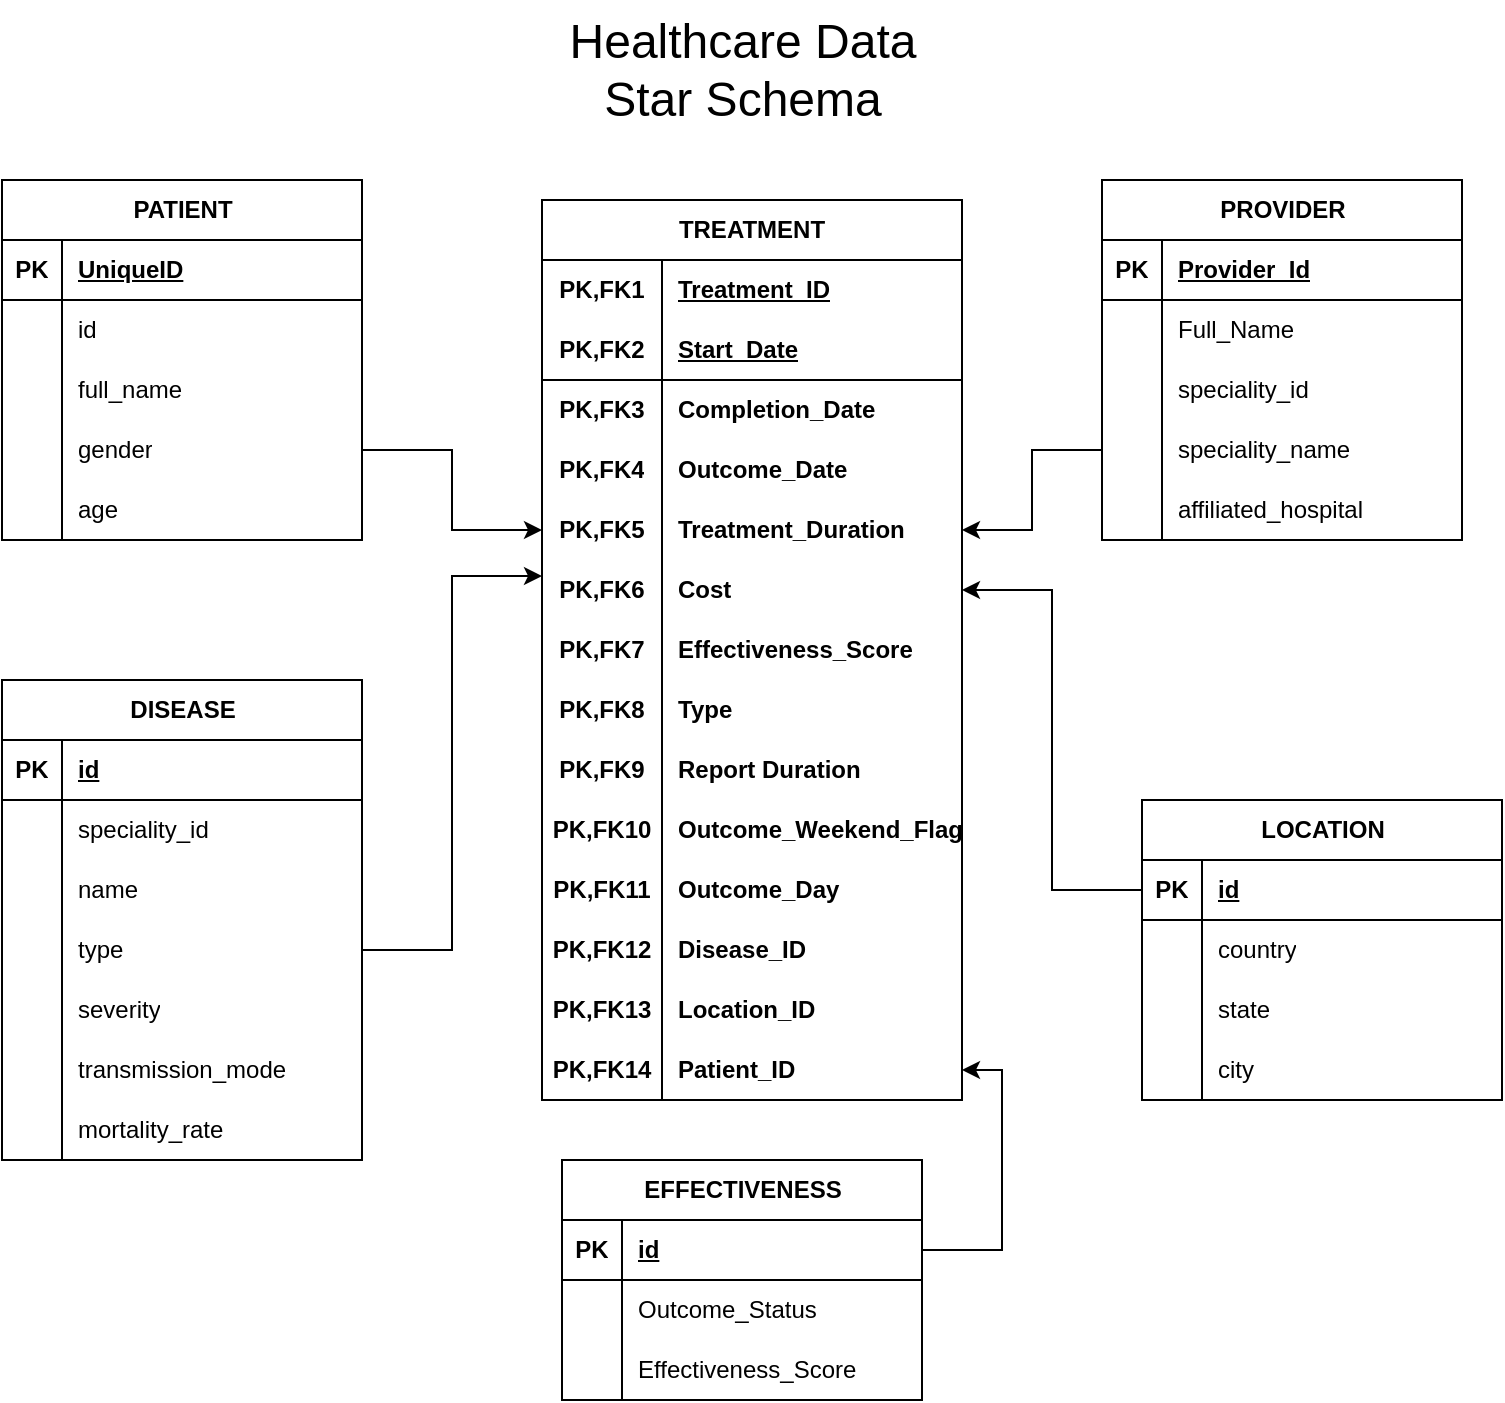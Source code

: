 <mxfile version="26.2.14">
  <diagram name="Page-1" id="KPTPgFoe9xGiQy80xcMf">
    <mxGraphModel dx="976" dy="664" grid="1" gridSize="10" guides="1" tooltips="1" connect="1" arrows="1" fold="1" page="1" pageScale="1" pageWidth="827" pageHeight="1169" math="0" shadow="0">
      <root>
        <mxCell id="0" />
        <mxCell id="1" parent="0" />
        <mxCell id="6sGk_Is3uwMTBlpnKqIg-1" value="TREATMENT" style="shape=table;startSize=30;container=1;collapsible=1;childLayout=tableLayout;fixedRows=1;rowLines=0;fontStyle=1;align=center;resizeLast=1;html=1;whiteSpace=wrap;" parent="1" vertex="1">
          <mxGeometry x="330" y="250" width="210" height="450" as="geometry" />
        </mxCell>
        <mxCell id="6sGk_Is3uwMTBlpnKqIg-2" value="" style="shape=tableRow;horizontal=0;startSize=0;swimlaneHead=0;swimlaneBody=0;fillColor=none;collapsible=0;dropTarget=0;points=[[0,0.5],[1,0.5]];portConstraint=eastwest;top=0;left=0;right=0;bottom=0;html=1;" parent="6sGk_Is3uwMTBlpnKqIg-1" vertex="1">
          <mxGeometry y="30" width="210" height="30" as="geometry" />
        </mxCell>
        <mxCell id="6sGk_Is3uwMTBlpnKqIg-3" value="PK,FK1" style="shape=partialRectangle;connectable=0;fillColor=none;top=0;left=0;bottom=0;right=0;fontStyle=1;overflow=hidden;html=1;whiteSpace=wrap;" parent="6sGk_Is3uwMTBlpnKqIg-2" vertex="1">
          <mxGeometry width="60" height="30" as="geometry">
            <mxRectangle width="60" height="30" as="alternateBounds" />
          </mxGeometry>
        </mxCell>
        <mxCell id="6sGk_Is3uwMTBlpnKqIg-4" value="Treatment_ID" style="shape=partialRectangle;connectable=0;fillColor=none;top=0;left=0;bottom=0;right=0;align=left;spacingLeft=6;fontStyle=5;overflow=hidden;html=1;whiteSpace=wrap;" parent="6sGk_Is3uwMTBlpnKqIg-2" vertex="1">
          <mxGeometry x="60" width="150" height="30" as="geometry">
            <mxRectangle width="150" height="30" as="alternateBounds" />
          </mxGeometry>
        </mxCell>
        <mxCell id="6sGk_Is3uwMTBlpnKqIg-5" value="" style="shape=tableRow;horizontal=0;startSize=0;swimlaneHead=0;swimlaneBody=0;fillColor=none;collapsible=0;dropTarget=0;points=[[0,0.5],[1,0.5]];portConstraint=eastwest;top=0;left=0;right=0;bottom=1;html=1;" parent="6sGk_Is3uwMTBlpnKqIg-1" vertex="1">
          <mxGeometry y="60" width="210" height="30" as="geometry" />
        </mxCell>
        <mxCell id="6sGk_Is3uwMTBlpnKqIg-6" value="PK,FK2" style="shape=partialRectangle;connectable=0;fillColor=none;top=0;left=0;bottom=0;right=0;fontStyle=1;overflow=hidden;html=1;whiteSpace=wrap;" parent="6sGk_Is3uwMTBlpnKqIg-5" vertex="1">
          <mxGeometry width="60" height="30" as="geometry">
            <mxRectangle width="60" height="30" as="alternateBounds" />
          </mxGeometry>
        </mxCell>
        <mxCell id="6sGk_Is3uwMTBlpnKqIg-7" value="Start_Date" style="shape=partialRectangle;connectable=0;fillColor=none;top=0;left=0;bottom=0;right=0;align=left;spacingLeft=6;fontStyle=5;overflow=hidden;html=1;whiteSpace=wrap;" parent="6sGk_Is3uwMTBlpnKqIg-5" vertex="1">
          <mxGeometry x="60" width="150" height="30" as="geometry">
            <mxRectangle width="150" height="30" as="alternateBounds" />
          </mxGeometry>
        </mxCell>
        <mxCell id="6sGk_Is3uwMTBlpnKqIg-8" value="" style="shape=tableRow;horizontal=0;startSize=0;swimlaneHead=0;swimlaneBody=0;fillColor=none;collapsible=0;dropTarget=0;points=[[0,0.5],[1,0.5]];portConstraint=eastwest;top=0;left=0;right=0;bottom=0;html=1;" parent="6sGk_Is3uwMTBlpnKqIg-1" vertex="1">
          <mxGeometry y="90" width="210" height="30" as="geometry" />
        </mxCell>
        <mxCell id="6sGk_Is3uwMTBlpnKqIg-9" value="&lt;span style=&quot;font-weight: 700;&quot;&gt;PK,FK3&lt;/span&gt;" style="shape=partialRectangle;connectable=0;fillColor=none;top=0;left=0;bottom=0;right=0;editable=1;overflow=hidden;html=1;whiteSpace=wrap;" parent="6sGk_Is3uwMTBlpnKqIg-8" vertex="1">
          <mxGeometry width="60" height="30" as="geometry">
            <mxRectangle width="60" height="30" as="alternateBounds" />
          </mxGeometry>
        </mxCell>
        <mxCell id="6sGk_Is3uwMTBlpnKqIg-10" value="&lt;b&gt;Completion_Date&lt;/b&gt;" style="shape=partialRectangle;connectable=0;fillColor=none;top=0;left=0;bottom=0;right=0;align=left;spacingLeft=6;overflow=hidden;html=1;whiteSpace=wrap;" parent="6sGk_Is3uwMTBlpnKqIg-8" vertex="1">
          <mxGeometry x="60" width="150" height="30" as="geometry">
            <mxRectangle width="150" height="30" as="alternateBounds" />
          </mxGeometry>
        </mxCell>
        <mxCell id="6sGk_Is3uwMTBlpnKqIg-11" value="" style="shape=tableRow;horizontal=0;startSize=0;swimlaneHead=0;swimlaneBody=0;fillColor=none;collapsible=0;dropTarget=0;points=[[0,0.5],[1,0.5]];portConstraint=eastwest;top=0;left=0;right=0;bottom=0;html=1;" parent="6sGk_Is3uwMTBlpnKqIg-1" vertex="1">
          <mxGeometry y="120" width="210" height="30" as="geometry" />
        </mxCell>
        <mxCell id="6sGk_Is3uwMTBlpnKqIg-12" value="&lt;span style=&quot;font-weight: 700;&quot;&gt;PK,FK4&lt;/span&gt;" style="shape=partialRectangle;connectable=0;fillColor=none;top=0;left=0;bottom=0;right=0;editable=1;overflow=hidden;html=1;whiteSpace=wrap;" parent="6sGk_Is3uwMTBlpnKqIg-11" vertex="1">
          <mxGeometry width="60" height="30" as="geometry">
            <mxRectangle width="60" height="30" as="alternateBounds" />
          </mxGeometry>
        </mxCell>
        <mxCell id="6sGk_Is3uwMTBlpnKqIg-13" value="&lt;b&gt;Outcome_Date&lt;/b&gt;" style="shape=partialRectangle;connectable=0;fillColor=none;top=0;left=0;bottom=0;right=0;align=left;spacingLeft=6;overflow=hidden;html=1;whiteSpace=wrap;" parent="6sGk_Is3uwMTBlpnKqIg-11" vertex="1">
          <mxGeometry x="60" width="150" height="30" as="geometry">
            <mxRectangle width="150" height="30" as="alternateBounds" />
          </mxGeometry>
        </mxCell>
        <mxCell id="6sGk_Is3uwMTBlpnKqIg-20" style="shape=tableRow;horizontal=0;startSize=0;swimlaneHead=0;swimlaneBody=0;fillColor=none;collapsible=0;dropTarget=0;points=[[0,0.5],[1,0.5]];portConstraint=eastwest;top=0;left=0;right=0;bottom=0;html=1;" parent="6sGk_Is3uwMTBlpnKqIg-1" vertex="1">
          <mxGeometry y="150" width="210" height="30" as="geometry" />
        </mxCell>
        <mxCell id="6sGk_Is3uwMTBlpnKqIg-21" value="&lt;span style=&quot;font-weight: 700;&quot;&gt;PK,FK5&lt;/span&gt;" style="shape=partialRectangle;connectable=0;fillColor=none;top=0;left=0;bottom=0;right=0;editable=1;overflow=hidden;html=1;whiteSpace=wrap;" parent="6sGk_Is3uwMTBlpnKqIg-20" vertex="1">
          <mxGeometry width="60" height="30" as="geometry">
            <mxRectangle width="60" height="30" as="alternateBounds" />
          </mxGeometry>
        </mxCell>
        <mxCell id="6sGk_Is3uwMTBlpnKqIg-22" value="&lt;b&gt;Treatment_Duration&lt;/b&gt;" style="shape=partialRectangle;connectable=0;fillColor=none;top=0;left=0;bottom=0;right=0;align=left;spacingLeft=6;overflow=hidden;html=1;whiteSpace=wrap;" parent="6sGk_Is3uwMTBlpnKqIg-20" vertex="1">
          <mxGeometry x="60" width="150" height="30" as="geometry">
            <mxRectangle width="150" height="30" as="alternateBounds" />
          </mxGeometry>
        </mxCell>
        <mxCell id="6sGk_Is3uwMTBlpnKqIg-23" style="shape=tableRow;horizontal=0;startSize=0;swimlaneHead=0;swimlaneBody=0;fillColor=none;collapsible=0;dropTarget=0;points=[[0,0.5],[1,0.5]];portConstraint=eastwest;top=0;left=0;right=0;bottom=0;html=1;" parent="6sGk_Is3uwMTBlpnKqIg-1" vertex="1">
          <mxGeometry y="180" width="210" height="30" as="geometry" />
        </mxCell>
        <mxCell id="6sGk_Is3uwMTBlpnKqIg-24" value="&lt;span style=&quot;font-weight: 700;&quot;&gt;PK,FK6&lt;/span&gt;" style="shape=partialRectangle;connectable=0;fillColor=none;top=0;left=0;bottom=0;right=0;editable=1;overflow=hidden;html=1;whiteSpace=wrap;" parent="6sGk_Is3uwMTBlpnKqIg-23" vertex="1">
          <mxGeometry width="60" height="30" as="geometry">
            <mxRectangle width="60" height="30" as="alternateBounds" />
          </mxGeometry>
        </mxCell>
        <mxCell id="6sGk_Is3uwMTBlpnKqIg-25" value="&lt;b&gt;Cost&lt;/b&gt;" style="shape=partialRectangle;connectable=0;fillColor=none;top=0;left=0;bottom=0;right=0;align=left;spacingLeft=6;overflow=hidden;html=1;whiteSpace=wrap;" parent="6sGk_Is3uwMTBlpnKqIg-23" vertex="1">
          <mxGeometry x="60" width="150" height="30" as="geometry">
            <mxRectangle width="150" height="30" as="alternateBounds" />
          </mxGeometry>
        </mxCell>
        <mxCell id="6sGk_Is3uwMTBlpnKqIg-26" style="shape=tableRow;horizontal=0;startSize=0;swimlaneHead=0;swimlaneBody=0;fillColor=none;collapsible=0;dropTarget=0;points=[[0,0.5],[1,0.5]];portConstraint=eastwest;top=0;left=0;right=0;bottom=0;html=1;" parent="6sGk_Is3uwMTBlpnKqIg-1" vertex="1">
          <mxGeometry y="210" width="210" height="30" as="geometry" />
        </mxCell>
        <mxCell id="6sGk_Is3uwMTBlpnKqIg-27" value="&lt;span style=&quot;font-weight: 700;&quot;&gt;PK,FK7&lt;/span&gt;" style="shape=partialRectangle;connectable=0;fillColor=none;top=0;left=0;bottom=0;right=0;editable=1;overflow=hidden;html=1;whiteSpace=wrap;" parent="6sGk_Is3uwMTBlpnKqIg-26" vertex="1">
          <mxGeometry width="60" height="30" as="geometry">
            <mxRectangle width="60" height="30" as="alternateBounds" />
          </mxGeometry>
        </mxCell>
        <mxCell id="6sGk_Is3uwMTBlpnKqIg-28" value="&lt;b&gt;Effectiveness_Score&lt;/b&gt;" style="shape=partialRectangle;connectable=0;fillColor=none;top=0;left=0;bottom=0;right=0;align=left;spacingLeft=6;overflow=hidden;html=1;whiteSpace=wrap;" parent="6sGk_Is3uwMTBlpnKqIg-26" vertex="1">
          <mxGeometry x="60" width="150" height="30" as="geometry">
            <mxRectangle width="150" height="30" as="alternateBounds" />
          </mxGeometry>
        </mxCell>
        <mxCell id="6sGk_Is3uwMTBlpnKqIg-150" style="shape=tableRow;horizontal=0;startSize=0;swimlaneHead=0;swimlaneBody=0;fillColor=none;collapsible=0;dropTarget=0;points=[[0,0.5],[1,0.5]];portConstraint=eastwest;top=0;left=0;right=0;bottom=0;html=1;" parent="6sGk_Is3uwMTBlpnKqIg-1" vertex="1">
          <mxGeometry y="240" width="210" height="30" as="geometry" />
        </mxCell>
        <mxCell id="6sGk_Is3uwMTBlpnKqIg-151" value="&lt;span style=&quot;font-weight: 700;&quot;&gt;PK,FK8&lt;/span&gt;" style="shape=partialRectangle;connectable=0;fillColor=none;top=0;left=0;bottom=0;right=0;editable=1;overflow=hidden;html=1;whiteSpace=wrap;" parent="6sGk_Is3uwMTBlpnKqIg-150" vertex="1">
          <mxGeometry width="60" height="30" as="geometry">
            <mxRectangle width="60" height="30" as="alternateBounds" />
          </mxGeometry>
        </mxCell>
        <mxCell id="6sGk_Is3uwMTBlpnKqIg-152" value="&lt;b&gt;Type&lt;/b&gt;" style="shape=partialRectangle;connectable=0;fillColor=none;top=0;left=0;bottom=0;right=0;align=left;spacingLeft=6;overflow=hidden;html=1;whiteSpace=wrap;" parent="6sGk_Is3uwMTBlpnKqIg-150" vertex="1">
          <mxGeometry x="60" width="150" height="30" as="geometry">
            <mxRectangle width="150" height="30" as="alternateBounds" />
          </mxGeometry>
        </mxCell>
        <mxCell id="6sGk_Is3uwMTBlpnKqIg-153" style="shape=tableRow;horizontal=0;startSize=0;swimlaneHead=0;swimlaneBody=0;fillColor=none;collapsible=0;dropTarget=0;points=[[0,0.5],[1,0.5]];portConstraint=eastwest;top=0;left=0;right=0;bottom=0;html=1;" parent="6sGk_Is3uwMTBlpnKqIg-1" vertex="1">
          <mxGeometry y="270" width="210" height="30" as="geometry" />
        </mxCell>
        <mxCell id="6sGk_Is3uwMTBlpnKqIg-154" value="&lt;span style=&quot;font-weight: 700;&quot;&gt;PK,FK9&lt;/span&gt;" style="shape=partialRectangle;connectable=0;fillColor=none;top=0;left=0;bottom=0;right=0;editable=1;overflow=hidden;html=1;whiteSpace=wrap;" parent="6sGk_Is3uwMTBlpnKqIg-153" vertex="1">
          <mxGeometry width="60" height="30" as="geometry">
            <mxRectangle width="60" height="30" as="alternateBounds" />
          </mxGeometry>
        </mxCell>
        <mxCell id="6sGk_Is3uwMTBlpnKqIg-155" value="&lt;b&gt;Report Duration&lt;/b&gt;" style="shape=partialRectangle;connectable=0;fillColor=none;top=0;left=0;bottom=0;right=0;align=left;spacingLeft=6;overflow=hidden;html=1;whiteSpace=wrap;" parent="6sGk_Is3uwMTBlpnKqIg-153" vertex="1">
          <mxGeometry x="60" width="150" height="30" as="geometry">
            <mxRectangle width="150" height="30" as="alternateBounds" />
          </mxGeometry>
        </mxCell>
        <mxCell id="6sGk_Is3uwMTBlpnKqIg-156" style="shape=tableRow;horizontal=0;startSize=0;swimlaneHead=0;swimlaneBody=0;fillColor=none;collapsible=0;dropTarget=0;points=[[0,0.5],[1,0.5]];portConstraint=eastwest;top=0;left=0;right=0;bottom=0;html=1;" parent="6sGk_Is3uwMTBlpnKqIg-1" vertex="1">
          <mxGeometry y="300" width="210" height="30" as="geometry" />
        </mxCell>
        <mxCell id="6sGk_Is3uwMTBlpnKqIg-157" value="&lt;span style=&quot;font-weight: 700;&quot;&gt;PK,FK10&lt;/span&gt;" style="shape=partialRectangle;connectable=0;fillColor=none;top=0;left=0;bottom=0;right=0;editable=1;overflow=hidden;html=1;whiteSpace=wrap;" parent="6sGk_Is3uwMTBlpnKqIg-156" vertex="1">
          <mxGeometry width="60" height="30" as="geometry">
            <mxRectangle width="60" height="30" as="alternateBounds" />
          </mxGeometry>
        </mxCell>
        <mxCell id="6sGk_Is3uwMTBlpnKqIg-158" value="&lt;b&gt;Outcome_Weekend_Flag&lt;/b&gt;" style="shape=partialRectangle;connectable=0;fillColor=none;top=0;left=0;bottom=0;right=0;align=left;spacingLeft=6;overflow=hidden;html=1;whiteSpace=wrap;" parent="6sGk_Is3uwMTBlpnKqIg-156" vertex="1">
          <mxGeometry x="60" width="150" height="30" as="geometry">
            <mxRectangle width="150" height="30" as="alternateBounds" />
          </mxGeometry>
        </mxCell>
        <mxCell id="6sGk_Is3uwMTBlpnKqIg-159" style="shape=tableRow;horizontal=0;startSize=0;swimlaneHead=0;swimlaneBody=0;fillColor=none;collapsible=0;dropTarget=0;points=[[0,0.5],[1,0.5]];portConstraint=eastwest;top=0;left=0;right=0;bottom=0;html=1;" parent="6sGk_Is3uwMTBlpnKqIg-1" vertex="1">
          <mxGeometry y="330" width="210" height="30" as="geometry" />
        </mxCell>
        <mxCell id="6sGk_Is3uwMTBlpnKqIg-160" value="&lt;span style=&quot;font-weight: 700;&quot;&gt;PK,FK11&lt;/span&gt;" style="shape=partialRectangle;connectable=0;fillColor=none;top=0;left=0;bottom=0;right=0;editable=1;overflow=hidden;html=1;whiteSpace=wrap;" parent="6sGk_Is3uwMTBlpnKqIg-159" vertex="1">
          <mxGeometry width="60" height="30" as="geometry">
            <mxRectangle width="60" height="30" as="alternateBounds" />
          </mxGeometry>
        </mxCell>
        <mxCell id="6sGk_Is3uwMTBlpnKqIg-161" value="&lt;b&gt;Outcome_Day&lt;/b&gt;" style="shape=partialRectangle;connectable=0;fillColor=none;top=0;left=0;bottom=0;right=0;align=left;spacingLeft=6;overflow=hidden;html=1;whiteSpace=wrap;" parent="6sGk_Is3uwMTBlpnKqIg-159" vertex="1">
          <mxGeometry x="60" width="150" height="30" as="geometry">
            <mxRectangle width="150" height="30" as="alternateBounds" />
          </mxGeometry>
        </mxCell>
        <mxCell id="6sGk_Is3uwMTBlpnKqIg-162" style="shape=tableRow;horizontal=0;startSize=0;swimlaneHead=0;swimlaneBody=0;fillColor=none;collapsible=0;dropTarget=0;points=[[0,0.5],[1,0.5]];portConstraint=eastwest;top=0;left=0;right=0;bottom=0;html=1;" parent="6sGk_Is3uwMTBlpnKqIg-1" vertex="1">
          <mxGeometry y="360" width="210" height="30" as="geometry" />
        </mxCell>
        <mxCell id="6sGk_Is3uwMTBlpnKqIg-163" value="&lt;span style=&quot;font-weight: 700;&quot;&gt;PK,FK12&lt;/span&gt;" style="shape=partialRectangle;connectable=0;fillColor=none;top=0;left=0;bottom=0;right=0;editable=1;overflow=hidden;html=1;whiteSpace=wrap;" parent="6sGk_Is3uwMTBlpnKqIg-162" vertex="1">
          <mxGeometry width="60" height="30" as="geometry">
            <mxRectangle width="60" height="30" as="alternateBounds" />
          </mxGeometry>
        </mxCell>
        <mxCell id="6sGk_Is3uwMTBlpnKqIg-164" value="&lt;b&gt;Disease_ID&lt;/b&gt;" style="shape=partialRectangle;connectable=0;fillColor=none;top=0;left=0;bottom=0;right=0;align=left;spacingLeft=6;overflow=hidden;html=1;whiteSpace=wrap;" parent="6sGk_Is3uwMTBlpnKqIg-162" vertex="1">
          <mxGeometry x="60" width="150" height="30" as="geometry">
            <mxRectangle width="150" height="30" as="alternateBounds" />
          </mxGeometry>
        </mxCell>
        <mxCell id="6sGk_Is3uwMTBlpnKqIg-165" style="shape=tableRow;horizontal=0;startSize=0;swimlaneHead=0;swimlaneBody=0;fillColor=none;collapsible=0;dropTarget=0;points=[[0,0.5],[1,0.5]];portConstraint=eastwest;top=0;left=0;right=0;bottom=0;html=1;" parent="6sGk_Is3uwMTBlpnKqIg-1" vertex="1">
          <mxGeometry y="390" width="210" height="30" as="geometry" />
        </mxCell>
        <mxCell id="6sGk_Is3uwMTBlpnKqIg-166" value="&lt;span style=&quot;font-weight: 700;&quot;&gt;PK,FK13&lt;/span&gt;" style="shape=partialRectangle;connectable=0;fillColor=none;top=0;left=0;bottom=0;right=0;editable=1;overflow=hidden;html=1;whiteSpace=wrap;" parent="6sGk_Is3uwMTBlpnKqIg-165" vertex="1">
          <mxGeometry width="60" height="30" as="geometry">
            <mxRectangle width="60" height="30" as="alternateBounds" />
          </mxGeometry>
        </mxCell>
        <mxCell id="6sGk_Is3uwMTBlpnKqIg-167" value="&lt;b&gt;Location_ID&lt;/b&gt;" style="shape=partialRectangle;connectable=0;fillColor=none;top=0;left=0;bottom=0;right=0;align=left;spacingLeft=6;overflow=hidden;html=1;whiteSpace=wrap;" parent="6sGk_Is3uwMTBlpnKqIg-165" vertex="1">
          <mxGeometry x="60" width="150" height="30" as="geometry">
            <mxRectangle width="150" height="30" as="alternateBounds" />
          </mxGeometry>
        </mxCell>
        <mxCell id="6sGk_Is3uwMTBlpnKqIg-168" style="shape=tableRow;horizontal=0;startSize=0;swimlaneHead=0;swimlaneBody=0;fillColor=none;collapsible=0;dropTarget=0;points=[[0,0.5],[1,0.5]];portConstraint=eastwest;top=0;left=0;right=0;bottom=0;html=1;" parent="6sGk_Is3uwMTBlpnKqIg-1" vertex="1">
          <mxGeometry y="420" width="210" height="30" as="geometry" />
        </mxCell>
        <mxCell id="6sGk_Is3uwMTBlpnKqIg-169" value="&lt;span style=&quot;font-weight: 700;&quot;&gt;PK,FK14&lt;/span&gt;" style="shape=partialRectangle;connectable=0;fillColor=none;top=0;left=0;bottom=0;right=0;editable=1;overflow=hidden;html=1;whiteSpace=wrap;" parent="6sGk_Is3uwMTBlpnKqIg-168" vertex="1">
          <mxGeometry width="60" height="30" as="geometry">
            <mxRectangle width="60" height="30" as="alternateBounds" />
          </mxGeometry>
        </mxCell>
        <mxCell id="6sGk_Is3uwMTBlpnKqIg-170" value="&lt;b&gt;Patient_ID&lt;/b&gt;" style="shape=partialRectangle;connectable=0;fillColor=none;top=0;left=0;bottom=0;right=0;align=left;spacingLeft=6;overflow=hidden;html=1;whiteSpace=wrap;" parent="6sGk_Is3uwMTBlpnKqIg-168" vertex="1">
          <mxGeometry x="60" width="150" height="30" as="geometry">
            <mxRectangle width="150" height="30" as="alternateBounds" />
          </mxGeometry>
        </mxCell>
        <mxCell id="6sGk_Is3uwMTBlpnKqIg-54" value="PATIENT" style="shape=table;startSize=30;container=1;collapsible=1;childLayout=tableLayout;fixedRows=1;rowLines=0;fontStyle=1;align=center;resizeLast=1;html=1;" parent="1" vertex="1">
          <mxGeometry x="60" y="240" width="180" height="180" as="geometry" />
        </mxCell>
        <mxCell id="6sGk_Is3uwMTBlpnKqIg-55" value="" style="shape=tableRow;horizontal=0;startSize=0;swimlaneHead=0;swimlaneBody=0;fillColor=none;collapsible=0;dropTarget=0;points=[[0,0.5],[1,0.5]];portConstraint=eastwest;top=0;left=0;right=0;bottom=1;" parent="6sGk_Is3uwMTBlpnKqIg-54" vertex="1">
          <mxGeometry y="30" width="180" height="30" as="geometry" />
        </mxCell>
        <mxCell id="6sGk_Is3uwMTBlpnKqIg-56" value="PK" style="shape=partialRectangle;connectable=0;fillColor=none;top=0;left=0;bottom=0;right=0;fontStyle=1;overflow=hidden;whiteSpace=wrap;html=1;" parent="6sGk_Is3uwMTBlpnKqIg-55" vertex="1">
          <mxGeometry width="30" height="30" as="geometry">
            <mxRectangle width="30" height="30" as="alternateBounds" />
          </mxGeometry>
        </mxCell>
        <mxCell id="6sGk_Is3uwMTBlpnKqIg-57" value="UniqueID" style="shape=partialRectangle;connectable=0;fillColor=none;top=0;left=0;bottom=0;right=0;align=left;spacingLeft=6;fontStyle=5;overflow=hidden;whiteSpace=wrap;html=1;" parent="6sGk_Is3uwMTBlpnKqIg-55" vertex="1">
          <mxGeometry x="30" width="150" height="30" as="geometry">
            <mxRectangle width="150" height="30" as="alternateBounds" />
          </mxGeometry>
        </mxCell>
        <mxCell id="6sGk_Is3uwMTBlpnKqIg-58" value="" style="shape=tableRow;horizontal=0;startSize=0;swimlaneHead=0;swimlaneBody=0;fillColor=none;collapsible=0;dropTarget=0;points=[[0,0.5],[1,0.5]];portConstraint=eastwest;top=0;left=0;right=0;bottom=0;" parent="6sGk_Is3uwMTBlpnKqIg-54" vertex="1">
          <mxGeometry y="60" width="180" height="30" as="geometry" />
        </mxCell>
        <mxCell id="6sGk_Is3uwMTBlpnKqIg-59" value="" style="shape=partialRectangle;connectable=0;fillColor=none;top=0;left=0;bottom=0;right=0;editable=1;overflow=hidden;whiteSpace=wrap;html=1;" parent="6sGk_Is3uwMTBlpnKqIg-58" vertex="1">
          <mxGeometry width="30" height="30" as="geometry">
            <mxRectangle width="30" height="30" as="alternateBounds" />
          </mxGeometry>
        </mxCell>
        <mxCell id="6sGk_Is3uwMTBlpnKqIg-60" value="id" style="shape=partialRectangle;connectable=0;fillColor=none;top=0;left=0;bottom=0;right=0;align=left;spacingLeft=6;overflow=hidden;whiteSpace=wrap;html=1;" parent="6sGk_Is3uwMTBlpnKqIg-58" vertex="1">
          <mxGeometry x="30" width="150" height="30" as="geometry">
            <mxRectangle width="150" height="30" as="alternateBounds" />
          </mxGeometry>
        </mxCell>
        <mxCell id="6sGk_Is3uwMTBlpnKqIg-61" value="" style="shape=tableRow;horizontal=0;startSize=0;swimlaneHead=0;swimlaneBody=0;fillColor=none;collapsible=0;dropTarget=0;points=[[0,0.5],[1,0.5]];portConstraint=eastwest;top=0;left=0;right=0;bottom=0;" parent="6sGk_Is3uwMTBlpnKqIg-54" vertex="1">
          <mxGeometry y="90" width="180" height="30" as="geometry" />
        </mxCell>
        <mxCell id="6sGk_Is3uwMTBlpnKqIg-62" value="" style="shape=partialRectangle;connectable=0;fillColor=none;top=0;left=0;bottom=0;right=0;editable=1;overflow=hidden;whiteSpace=wrap;html=1;" parent="6sGk_Is3uwMTBlpnKqIg-61" vertex="1">
          <mxGeometry width="30" height="30" as="geometry">
            <mxRectangle width="30" height="30" as="alternateBounds" />
          </mxGeometry>
        </mxCell>
        <mxCell id="6sGk_Is3uwMTBlpnKqIg-63" value="full_name" style="shape=partialRectangle;connectable=0;fillColor=none;top=0;left=0;bottom=0;right=0;align=left;spacingLeft=6;overflow=hidden;whiteSpace=wrap;html=1;" parent="6sGk_Is3uwMTBlpnKqIg-61" vertex="1">
          <mxGeometry x="30" width="150" height="30" as="geometry">
            <mxRectangle width="150" height="30" as="alternateBounds" />
          </mxGeometry>
        </mxCell>
        <mxCell id="6sGk_Is3uwMTBlpnKqIg-64" value="" style="shape=tableRow;horizontal=0;startSize=0;swimlaneHead=0;swimlaneBody=0;fillColor=none;collapsible=0;dropTarget=0;points=[[0,0.5],[1,0.5]];portConstraint=eastwest;top=0;left=0;right=0;bottom=0;" parent="6sGk_Is3uwMTBlpnKqIg-54" vertex="1">
          <mxGeometry y="120" width="180" height="30" as="geometry" />
        </mxCell>
        <mxCell id="6sGk_Is3uwMTBlpnKqIg-65" value="" style="shape=partialRectangle;connectable=0;fillColor=none;top=0;left=0;bottom=0;right=0;editable=1;overflow=hidden;whiteSpace=wrap;html=1;" parent="6sGk_Is3uwMTBlpnKqIg-64" vertex="1">
          <mxGeometry width="30" height="30" as="geometry">
            <mxRectangle width="30" height="30" as="alternateBounds" />
          </mxGeometry>
        </mxCell>
        <mxCell id="6sGk_Is3uwMTBlpnKqIg-66" value="gender" style="shape=partialRectangle;connectable=0;fillColor=none;top=0;left=0;bottom=0;right=0;align=left;spacingLeft=6;overflow=hidden;whiteSpace=wrap;html=1;" parent="6sGk_Is3uwMTBlpnKqIg-64" vertex="1">
          <mxGeometry x="30" width="150" height="30" as="geometry">
            <mxRectangle width="150" height="30" as="alternateBounds" />
          </mxGeometry>
        </mxCell>
        <mxCell id="6sGk_Is3uwMTBlpnKqIg-67" style="shape=tableRow;horizontal=0;startSize=0;swimlaneHead=0;swimlaneBody=0;fillColor=none;collapsible=0;dropTarget=0;points=[[0,0.5],[1,0.5]];portConstraint=eastwest;top=0;left=0;right=0;bottom=0;" parent="6sGk_Is3uwMTBlpnKqIg-54" vertex="1">
          <mxGeometry y="150" width="180" height="30" as="geometry" />
        </mxCell>
        <mxCell id="6sGk_Is3uwMTBlpnKqIg-68" style="shape=partialRectangle;connectable=0;fillColor=none;top=0;left=0;bottom=0;right=0;editable=1;overflow=hidden;whiteSpace=wrap;html=1;" parent="6sGk_Is3uwMTBlpnKqIg-67" vertex="1">
          <mxGeometry width="30" height="30" as="geometry">
            <mxRectangle width="30" height="30" as="alternateBounds" />
          </mxGeometry>
        </mxCell>
        <mxCell id="6sGk_Is3uwMTBlpnKqIg-69" value="age" style="shape=partialRectangle;connectable=0;fillColor=none;top=0;left=0;bottom=0;right=0;align=left;spacingLeft=6;overflow=hidden;whiteSpace=wrap;html=1;" parent="6sGk_Is3uwMTBlpnKqIg-67" vertex="1">
          <mxGeometry x="30" width="150" height="30" as="geometry">
            <mxRectangle width="150" height="30" as="alternateBounds" />
          </mxGeometry>
        </mxCell>
        <mxCell id="6sGk_Is3uwMTBlpnKqIg-70" value="PROVIDER" style="shape=table;startSize=30;container=1;collapsible=1;childLayout=tableLayout;fixedRows=1;rowLines=0;fontStyle=1;align=center;resizeLast=1;html=1;" parent="1" vertex="1">
          <mxGeometry x="610" y="240" width="180" height="180" as="geometry" />
        </mxCell>
        <mxCell id="6sGk_Is3uwMTBlpnKqIg-71" value="" style="shape=tableRow;horizontal=0;startSize=0;swimlaneHead=0;swimlaneBody=0;fillColor=none;collapsible=0;dropTarget=0;points=[[0,0.5],[1,0.5]];portConstraint=eastwest;top=0;left=0;right=0;bottom=1;" parent="6sGk_Is3uwMTBlpnKqIg-70" vertex="1">
          <mxGeometry y="30" width="180" height="30" as="geometry" />
        </mxCell>
        <mxCell id="6sGk_Is3uwMTBlpnKqIg-72" value="PK" style="shape=partialRectangle;connectable=0;fillColor=none;top=0;left=0;bottom=0;right=0;fontStyle=1;overflow=hidden;whiteSpace=wrap;html=1;" parent="6sGk_Is3uwMTBlpnKqIg-71" vertex="1">
          <mxGeometry width="30" height="30" as="geometry">
            <mxRectangle width="30" height="30" as="alternateBounds" />
          </mxGeometry>
        </mxCell>
        <mxCell id="6sGk_Is3uwMTBlpnKqIg-73" value="Provider_Id" style="shape=partialRectangle;connectable=0;fillColor=none;top=0;left=0;bottom=0;right=0;align=left;spacingLeft=6;fontStyle=5;overflow=hidden;whiteSpace=wrap;html=1;" parent="6sGk_Is3uwMTBlpnKqIg-71" vertex="1">
          <mxGeometry x="30" width="150" height="30" as="geometry">
            <mxRectangle width="150" height="30" as="alternateBounds" />
          </mxGeometry>
        </mxCell>
        <mxCell id="6sGk_Is3uwMTBlpnKqIg-74" value="" style="shape=tableRow;horizontal=0;startSize=0;swimlaneHead=0;swimlaneBody=0;fillColor=none;collapsible=0;dropTarget=0;points=[[0,0.5],[1,0.5]];portConstraint=eastwest;top=0;left=0;right=0;bottom=0;" parent="6sGk_Is3uwMTBlpnKqIg-70" vertex="1">
          <mxGeometry y="60" width="180" height="30" as="geometry" />
        </mxCell>
        <mxCell id="6sGk_Is3uwMTBlpnKqIg-75" value="" style="shape=partialRectangle;connectable=0;fillColor=none;top=0;left=0;bottom=0;right=0;editable=1;overflow=hidden;whiteSpace=wrap;html=1;" parent="6sGk_Is3uwMTBlpnKqIg-74" vertex="1">
          <mxGeometry width="30" height="30" as="geometry">
            <mxRectangle width="30" height="30" as="alternateBounds" />
          </mxGeometry>
        </mxCell>
        <mxCell id="6sGk_Is3uwMTBlpnKqIg-76" value="Full_Name" style="shape=partialRectangle;connectable=0;fillColor=none;top=0;left=0;bottom=0;right=0;align=left;spacingLeft=6;overflow=hidden;whiteSpace=wrap;html=1;" parent="6sGk_Is3uwMTBlpnKqIg-74" vertex="1">
          <mxGeometry x="30" width="150" height="30" as="geometry">
            <mxRectangle width="150" height="30" as="alternateBounds" />
          </mxGeometry>
        </mxCell>
        <mxCell id="6sGk_Is3uwMTBlpnKqIg-77" value="" style="shape=tableRow;horizontal=0;startSize=0;swimlaneHead=0;swimlaneBody=0;fillColor=none;collapsible=0;dropTarget=0;points=[[0,0.5],[1,0.5]];portConstraint=eastwest;top=0;left=0;right=0;bottom=0;" parent="6sGk_Is3uwMTBlpnKqIg-70" vertex="1">
          <mxGeometry y="90" width="180" height="30" as="geometry" />
        </mxCell>
        <mxCell id="6sGk_Is3uwMTBlpnKqIg-78" value="" style="shape=partialRectangle;connectable=0;fillColor=none;top=0;left=0;bottom=0;right=0;editable=1;overflow=hidden;whiteSpace=wrap;html=1;" parent="6sGk_Is3uwMTBlpnKqIg-77" vertex="1">
          <mxGeometry width="30" height="30" as="geometry">
            <mxRectangle width="30" height="30" as="alternateBounds" />
          </mxGeometry>
        </mxCell>
        <mxCell id="6sGk_Is3uwMTBlpnKqIg-79" value="speciality_id" style="shape=partialRectangle;connectable=0;fillColor=none;top=0;left=0;bottom=0;right=0;align=left;spacingLeft=6;overflow=hidden;whiteSpace=wrap;html=1;" parent="6sGk_Is3uwMTBlpnKqIg-77" vertex="1">
          <mxGeometry x="30" width="150" height="30" as="geometry">
            <mxRectangle width="150" height="30" as="alternateBounds" />
          </mxGeometry>
        </mxCell>
        <mxCell id="6sGk_Is3uwMTBlpnKqIg-80" value="" style="shape=tableRow;horizontal=0;startSize=0;swimlaneHead=0;swimlaneBody=0;fillColor=none;collapsible=0;dropTarget=0;points=[[0,0.5],[1,0.5]];portConstraint=eastwest;top=0;left=0;right=0;bottom=0;" parent="6sGk_Is3uwMTBlpnKqIg-70" vertex="1">
          <mxGeometry y="120" width="180" height="30" as="geometry" />
        </mxCell>
        <mxCell id="6sGk_Is3uwMTBlpnKqIg-81" value="" style="shape=partialRectangle;connectable=0;fillColor=none;top=0;left=0;bottom=0;right=0;editable=1;overflow=hidden;whiteSpace=wrap;html=1;" parent="6sGk_Is3uwMTBlpnKqIg-80" vertex="1">
          <mxGeometry width="30" height="30" as="geometry">
            <mxRectangle width="30" height="30" as="alternateBounds" />
          </mxGeometry>
        </mxCell>
        <mxCell id="6sGk_Is3uwMTBlpnKqIg-82" value="speciality_name" style="shape=partialRectangle;connectable=0;fillColor=none;top=0;left=0;bottom=0;right=0;align=left;spacingLeft=6;overflow=hidden;whiteSpace=wrap;html=1;" parent="6sGk_Is3uwMTBlpnKqIg-80" vertex="1">
          <mxGeometry x="30" width="150" height="30" as="geometry">
            <mxRectangle width="150" height="30" as="alternateBounds" />
          </mxGeometry>
        </mxCell>
        <mxCell id="6sGk_Is3uwMTBlpnKqIg-83" style="shape=tableRow;horizontal=0;startSize=0;swimlaneHead=0;swimlaneBody=0;fillColor=none;collapsible=0;dropTarget=0;points=[[0,0.5],[1,0.5]];portConstraint=eastwest;top=0;left=0;right=0;bottom=0;" parent="6sGk_Is3uwMTBlpnKqIg-70" vertex="1">
          <mxGeometry y="150" width="180" height="30" as="geometry" />
        </mxCell>
        <mxCell id="6sGk_Is3uwMTBlpnKqIg-84" style="shape=partialRectangle;connectable=0;fillColor=none;top=0;left=0;bottom=0;right=0;editable=1;overflow=hidden;whiteSpace=wrap;html=1;" parent="6sGk_Is3uwMTBlpnKqIg-83" vertex="1">
          <mxGeometry width="30" height="30" as="geometry">
            <mxRectangle width="30" height="30" as="alternateBounds" />
          </mxGeometry>
        </mxCell>
        <mxCell id="6sGk_Is3uwMTBlpnKqIg-85" value="affiliated_hospital" style="shape=partialRectangle;connectable=0;fillColor=none;top=0;left=0;bottom=0;right=0;align=left;spacingLeft=6;overflow=hidden;whiteSpace=wrap;html=1;" parent="6sGk_Is3uwMTBlpnKqIg-83" vertex="1">
          <mxGeometry x="30" width="150" height="30" as="geometry">
            <mxRectangle width="150" height="30" as="alternateBounds" />
          </mxGeometry>
        </mxCell>
        <mxCell id="6sGk_Is3uwMTBlpnKqIg-86" value="DISEASE" style="shape=table;startSize=30;container=1;collapsible=1;childLayout=tableLayout;fixedRows=1;rowLines=0;fontStyle=1;align=center;resizeLast=1;html=1;" parent="1" vertex="1">
          <mxGeometry x="60" y="490" width="180" height="240" as="geometry" />
        </mxCell>
        <mxCell id="6sGk_Is3uwMTBlpnKqIg-87" value="" style="shape=tableRow;horizontal=0;startSize=0;swimlaneHead=0;swimlaneBody=0;fillColor=none;collapsible=0;dropTarget=0;points=[[0,0.5],[1,0.5]];portConstraint=eastwest;top=0;left=0;right=0;bottom=1;" parent="6sGk_Is3uwMTBlpnKqIg-86" vertex="1">
          <mxGeometry y="30" width="180" height="30" as="geometry" />
        </mxCell>
        <mxCell id="6sGk_Is3uwMTBlpnKqIg-88" value="PK" style="shape=partialRectangle;connectable=0;fillColor=none;top=0;left=0;bottom=0;right=0;fontStyle=1;overflow=hidden;whiteSpace=wrap;html=1;" parent="6sGk_Is3uwMTBlpnKqIg-87" vertex="1">
          <mxGeometry width="30" height="30" as="geometry">
            <mxRectangle width="30" height="30" as="alternateBounds" />
          </mxGeometry>
        </mxCell>
        <mxCell id="6sGk_Is3uwMTBlpnKqIg-89" value="id" style="shape=partialRectangle;connectable=0;fillColor=none;top=0;left=0;bottom=0;right=0;align=left;spacingLeft=6;fontStyle=5;overflow=hidden;whiteSpace=wrap;html=1;" parent="6sGk_Is3uwMTBlpnKqIg-87" vertex="1">
          <mxGeometry x="30" width="150" height="30" as="geometry">
            <mxRectangle width="150" height="30" as="alternateBounds" />
          </mxGeometry>
        </mxCell>
        <mxCell id="6sGk_Is3uwMTBlpnKqIg-90" value="" style="shape=tableRow;horizontal=0;startSize=0;swimlaneHead=0;swimlaneBody=0;fillColor=none;collapsible=0;dropTarget=0;points=[[0,0.5],[1,0.5]];portConstraint=eastwest;top=0;left=0;right=0;bottom=0;" parent="6sGk_Is3uwMTBlpnKqIg-86" vertex="1">
          <mxGeometry y="60" width="180" height="30" as="geometry" />
        </mxCell>
        <mxCell id="6sGk_Is3uwMTBlpnKqIg-91" value="" style="shape=partialRectangle;connectable=0;fillColor=none;top=0;left=0;bottom=0;right=0;editable=1;overflow=hidden;whiteSpace=wrap;html=1;" parent="6sGk_Is3uwMTBlpnKqIg-90" vertex="1">
          <mxGeometry width="30" height="30" as="geometry">
            <mxRectangle width="30" height="30" as="alternateBounds" />
          </mxGeometry>
        </mxCell>
        <mxCell id="6sGk_Is3uwMTBlpnKqIg-92" value="speciality_id" style="shape=partialRectangle;connectable=0;fillColor=none;top=0;left=0;bottom=0;right=0;align=left;spacingLeft=6;overflow=hidden;whiteSpace=wrap;html=1;" parent="6sGk_Is3uwMTBlpnKqIg-90" vertex="1">
          <mxGeometry x="30" width="150" height="30" as="geometry">
            <mxRectangle width="150" height="30" as="alternateBounds" />
          </mxGeometry>
        </mxCell>
        <mxCell id="6sGk_Is3uwMTBlpnKqIg-93" value="" style="shape=tableRow;horizontal=0;startSize=0;swimlaneHead=0;swimlaneBody=0;fillColor=none;collapsible=0;dropTarget=0;points=[[0,0.5],[1,0.5]];portConstraint=eastwest;top=0;left=0;right=0;bottom=0;" parent="6sGk_Is3uwMTBlpnKqIg-86" vertex="1">
          <mxGeometry y="90" width="180" height="30" as="geometry" />
        </mxCell>
        <mxCell id="6sGk_Is3uwMTBlpnKqIg-94" value="" style="shape=partialRectangle;connectable=0;fillColor=none;top=0;left=0;bottom=0;right=0;editable=1;overflow=hidden;whiteSpace=wrap;html=1;" parent="6sGk_Is3uwMTBlpnKqIg-93" vertex="1">
          <mxGeometry width="30" height="30" as="geometry">
            <mxRectangle width="30" height="30" as="alternateBounds" />
          </mxGeometry>
        </mxCell>
        <mxCell id="6sGk_Is3uwMTBlpnKqIg-95" value="name" style="shape=partialRectangle;connectable=0;fillColor=none;top=0;left=0;bottom=0;right=0;align=left;spacingLeft=6;overflow=hidden;whiteSpace=wrap;html=1;" parent="6sGk_Is3uwMTBlpnKqIg-93" vertex="1">
          <mxGeometry x="30" width="150" height="30" as="geometry">
            <mxRectangle width="150" height="30" as="alternateBounds" />
          </mxGeometry>
        </mxCell>
        <mxCell id="6sGk_Is3uwMTBlpnKqIg-96" value="" style="shape=tableRow;horizontal=0;startSize=0;swimlaneHead=0;swimlaneBody=0;fillColor=none;collapsible=0;dropTarget=0;points=[[0,0.5],[1,0.5]];portConstraint=eastwest;top=0;left=0;right=0;bottom=0;" parent="6sGk_Is3uwMTBlpnKqIg-86" vertex="1">
          <mxGeometry y="120" width="180" height="30" as="geometry" />
        </mxCell>
        <mxCell id="6sGk_Is3uwMTBlpnKqIg-97" value="" style="shape=partialRectangle;connectable=0;fillColor=none;top=0;left=0;bottom=0;right=0;editable=1;overflow=hidden;whiteSpace=wrap;html=1;" parent="6sGk_Is3uwMTBlpnKqIg-96" vertex="1">
          <mxGeometry width="30" height="30" as="geometry">
            <mxRectangle width="30" height="30" as="alternateBounds" />
          </mxGeometry>
        </mxCell>
        <mxCell id="6sGk_Is3uwMTBlpnKqIg-98" value="type" style="shape=partialRectangle;connectable=0;fillColor=none;top=0;left=0;bottom=0;right=0;align=left;spacingLeft=6;overflow=hidden;whiteSpace=wrap;html=1;" parent="6sGk_Is3uwMTBlpnKqIg-96" vertex="1">
          <mxGeometry x="30" width="150" height="30" as="geometry">
            <mxRectangle width="150" height="30" as="alternateBounds" />
          </mxGeometry>
        </mxCell>
        <mxCell id="6sGk_Is3uwMTBlpnKqIg-99" style="shape=tableRow;horizontal=0;startSize=0;swimlaneHead=0;swimlaneBody=0;fillColor=none;collapsible=0;dropTarget=0;points=[[0,0.5],[1,0.5]];portConstraint=eastwest;top=0;left=0;right=0;bottom=0;" parent="6sGk_Is3uwMTBlpnKqIg-86" vertex="1">
          <mxGeometry y="150" width="180" height="30" as="geometry" />
        </mxCell>
        <mxCell id="6sGk_Is3uwMTBlpnKqIg-100" style="shape=partialRectangle;connectable=0;fillColor=none;top=0;left=0;bottom=0;right=0;editable=1;overflow=hidden;whiteSpace=wrap;html=1;" parent="6sGk_Is3uwMTBlpnKqIg-99" vertex="1">
          <mxGeometry width="30" height="30" as="geometry">
            <mxRectangle width="30" height="30" as="alternateBounds" />
          </mxGeometry>
        </mxCell>
        <mxCell id="6sGk_Is3uwMTBlpnKqIg-101" value="severity" style="shape=partialRectangle;connectable=0;fillColor=none;top=0;left=0;bottom=0;right=0;align=left;spacingLeft=6;overflow=hidden;whiteSpace=wrap;html=1;" parent="6sGk_Is3uwMTBlpnKqIg-99" vertex="1">
          <mxGeometry x="30" width="150" height="30" as="geometry">
            <mxRectangle width="150" height="30" as="alternateBounds" />
          </mxGeometry>
        </mxCell>
        <mxCell id="6sGk_Is3uwMTBlpnKqIg-102" style="shape=tableRow;horizontal=0;startSize=0;swimlaneHead=0;swimlaneBody=0;fillColor=none;collapsible=0;dropTarget=0;points=[[0,0.5],[1,0.5]];portConstraint=eastwest;top=0;left=0;right=0;bottom=0;" parent="6sGk_Is3uwMTBlpnKqIg-86" vertex="1">
          <mxGeometry y="180" width="180" height="30" as="geometry" />
        </mxCell>
        <mxCell id="6sGk_Is3uwMTBlpnKqIg-103" style="shape=partialRectangle;connectable=0;fillColor=none;top=0;left=0;bottom=0;right=0;editable=1;overflow=hidden;whiteSpace=wrap;html=1;" parent="6sGk_Is3uwMTBlpnKqIg-102" vertex="1">
          <mxGeometry width="30" height="30" as="geometry">
            <mxRectangle width="30" height="30" as="alternateBounds" />
          </mxGeometry>
        </mxCell>
        <mxCell id="6sGk_Is3uwMTBlpnKqIg-104" value="transmission_mode" style="shape=partialRectangle;connectable=0;fillColor=none;top=0;left=0;bottom=0;right=0;align=left;spacingLeft=6;overflow=hidden;whiteSpace=wrap;html=1;" parent="6sGk_Is3uwMTBlpnKqIg-102" vertex="1">
          <mxGeometry x="30" width="150" height="30" as="geometry">
            <mxRectangle width="150" height="30" as="alternateBounds" />
          </mxGeometry>
        </mxCell>
        <mxCell id="6sGk_Is3uwMTBlpnKqIg-105" style="shape=tableRow;horizontal=0;startSize=0;swimlaneHead=0;swimlaneBody=0;fillColor=none;collapsible=0;dropTarget=0;points=[[0,0.5],[1,0.5]];portConstraint=eastwest;top=0;left=0;right=0;bottom=0;" parent="6sGk_Is3uwMTBlpnKqIg-86" vertex="1">
          <mxGeometry y="210" width="180" height="30" as="geometry" />
        </mxCell>
        <mxCell id="6sGk_Is3uwMTBlpnKqIg-106" style="shape=partialRectangle;connectable=0;fillColor=none;top=0;left=0;bottom=0;right=0;editable=1;overflow=hidden;whiteSpace=wrap;html=1;" parent="6sGk_Is3uwMTBlpnKqIg-105" vertex="1">
          <mxGeometry width="30" height="30" as="geometry">
            <mxRectangle width="30" height="30" as="alternateBounds" />
          </mxGeometry>
        </mxCell>
        <mxCell id="6sGk_Is3uwMTBlpnKqIg-107" value="mortality_rate" style="shape=partialRectangle;connectable=0;fillColor=none;top=0;left=0;bottom=0;right=0;align=left;spacingLeft=6;overflow=hidden;whiteSpace=wrap;html=1;" parent="6sGk_Is3uwMTBlpnKqIg-105" vertex="1">
          <mxGeometry x="30" width="150" height="30" as="geometry">
            <mxRectangle width="150" height="30" as="alternateBounds" />
          </mxGeometry>
        </mxCell>
        <mxCell id="6sGk_Is3uwMTBlpnKqIg-111" value="LOCATION" style="shape=table;startSize=30;container=1;collapsible=1;childLayout=tableLayout;fixedRows=1;rowLines=0;fontStyle=1;align=center;resizeLast=1;html=1;" parent="1" vertex="1">
          <mxGeometry x="630" y="550" width="180" height="150" as="geometry" />
        </mxCell>
        <mxCell id="6sGk_Is3uwMTBlpnKqIg-112" value="" style="shape=tableRow;horizontal=0;startSize=0;swimlaneHead=0;swimlaneBody=0;fillColor=none;collapsible=0;dropTarget=0;points=[[0,0.5],[1,0.5]];portConstraint=eastwest;top=0;left=0;right=0;bottom=1;" parent="6sGk_Is3uwMTBlpnKqIg-111" vertex="1">
          <mxGeometry y="30" width="180" height="30" as="geometry" />
        </mxCell>
        <mxCell id="6sGk_Is3uwMTBlpnKqIg-113" value="PK" style="shape=partialRectangle;connectable=0;fillColor=none;top=0;left=0;bottom=0;right=0;fontStyle=1;overflow=hidden;whiteSpace=wrap;html=1;" parent="6sGk_Is3uwMTBlpnKqIg-112" vertex="1">
          <mxGeometry width="30" height="30" as="geometry">
            <mxRectangle width="30" height="30" as="alternateBounds" />
          </mxGeometry>
        </mxCell>
        <mxCell id="6sGk_Is3uwMTBlpnKqIg-114" value="id" style="shape=partialRectangle;connectable=0;fillColor=none;top=0;left=0;bottom=0;right=0;align=left;spacingLeft=6;fontStyle=5;overflow=hidden;whiteSpace=wrap;html=1;" parent="6sGk_Is3uwMTBlpnKqIg-112" vertex="1">
          <mxGeometry x="30" width="150" height="30" as="geometry">
            <mxRectangle width="150" height="30" as="alternateBounds" />
          </mxGeometry>
        </mxCell>
        <mxCell id="6sGk_Is3uwMTBlpnKqIg-115" value="" style="shape=tableRow;horizontal=0;startSize=0;swimlaneHead=0;swimlaneBody=0;fillColor=none;collapsible=0;dropTarget=0;points=[[0,0.5],[1,0.5]];portConstraint=eastwest;top=0;left=0;right=0;bottom=0;" parent="6sGk_Is3uwMTBlpnKqIg-111" vertex="1">
          <mxGeometry y="60" width="180" height="30" as="geometry" />
        </mxCell>
        <mxCell id="6sGk_Is3uwMTBlpnKqIg-116" value="" style="shape=partialRectangle;connectable=0;fillColor=none;top=0;left=0;bottom=0;right=0;editable=1;overflow=hidden;whiteSpace=wrap;html=1;" parent="6sGk_Is3uwMTBlpnKqIg-115" vertex="1">
          <mxGeometry width="30" height="30" as="geometry">
            <mxRectangle width="30" height="30" as="alternateBounds" />
          </mxGeometry>
        </mxCell>
        <mxCell id="6sGk_Is3uwMTBlpnKqIg-117" value="country" style="shape=partialRectangle;connectable=0;fillColor=none;top=0;left=0;bottom=0;right=0;align=left;spacingLeft=6;overflow=hidden;whiteSpace=wrap;html=1;" parent="6sGk_Is3uwMTBlpnKqIg-115" vertex="1">
          <mxGeometry x="30" width="150" height="30" as="geometry">
            <mxRectangle width="150" height="30" as="alternateBounds" />
          </mxGeometry>
        </mxCell>
        <mxCell id="6sGk_Is3uwMTBlpnKqIg-118" value="" style="shape=tableRow;horizontal=0;startSize=0;swimlaneHead=0;swimlaneBody=0;fillColor=none;collapsible=0;dropTarget=0;points=[[0,0.5],[1,0.5]];portConstraint=eastwest;top=0;left=0;right=0;bottom=0;" parent="6sGk_Is3uwMTBlpnKqIg-111" vertex="1">
          <mxGeometry y="90" width="180" height="30" as="geometry" />
        </mxCell>
        <mxCell id="6sGk_Is3uwMTBlpnKqIg-119" value="" style="shape=partialRectangle;connectable=0;fillColor=none;top=0;left=0;bottom=0;right=0;editable=1;overflow=hidden;whiteSpace=wrap;html=1;" parent="6sGk_Is3uwMTBlpnKqIg-118" vertex="1">
          <mxGeometry width="30" height="30" as="geometry">
            <mxRectangle width="30" height="30" as="alternateBounds" />
          </mxGeometry>
        </mxCell>
        <mxCell id="6sGk_Is3uwMTBlpnKqIg-120" value="state" style="shape=partialRectangle;connectable=0;fillColor=none;top=0;left=0;bottom=0;right=0;align=left;spacingLeft=6;overflow=hidden;whiteSpace=wrap;html=1;" parent="6sGk_Is3uwMTBlpnKqIg-118" vertex="1">
          <mxGeometry x="30" width="150" height="30" as="geometry">
            <mxRectangle width="150" height="30" as="alternateBounds" />
          </mxGeometry>
        </mxCell>
        <mxCell id="6sGk_Is3uwMTBlpnKqIg-121" value="" style="shape=tableRow;horizontal=0;startSize=0;swimlaneHead=0;swimlaneBody=0;fillColor=none;collapsible=0;dropTarget=0;points=[[0,0.5],[1,0.5]];portConstraint=eastwest;top=0;left=0;right=0;bottom=0;" parent="6sGk_Is3uwMTBlpnKqIg-111" vertex="1">
          <mxGeometry y="120" width="180" height="30" as="geometry" />
        </mxCell>
        <mxCell id="6sGk_Is3uwMTBlpnKqIg-122" value="" style="shape=partialRectangle;connectable=0;fillColor=none;top=0;left=0;bottom=0;right=0;editable=1;overflow=hidden;whiteSpace=wrap;html=1;" parent="6sGk_Is3uwMTBlpnKqIg-121" vertex="1">
          <mxGeometry width="30" height="30" as="geometry">
            <mxRectangle width="30" height="30" as="alternateBounds" />
          </mxGeometry>
        </mxCell>
        <mxCell id="6sGk_Is3uwMTBlpnKqIg-123" value="city" style="shape=partialRectangle;connectable=0;fillColor=none;top=0;left=0;bottom=0;right=0;align=left;spacingLeft=6;overflow=hidden;whiteSpace=wrap;html=1;" parent="6sGk_Is3uwMTBlpnKqIg-121" vertex="1">
          <mxGeometry x="30" width="150" height="30" as="geometry">
            <mxRectangle width="150" height="30" as="alternateBounds" />
          </mxGeometry>
        </mxCell>
        <mxCell id="6sGk_Is3uwMTBlpnKqIg-133" style="edgeStyle=orthogonalEdgeStyle;rounded=0;orthogonalLoop=1;jettySize=auto;html=1;exitX=1;exitY=0.5;exitDx=0;exitDy=0;entryX=0;entryY=0.267;entryDx=0;entryDy=0;entryPerimeter=0;" parent="1" source="6sGk_Is3uwMTBlpnKqIg-96" target="6sGk_Is3uwMTBlpnKqIg-23" edge="1">
          <mxGeometry relative="1" as="geometry" />
        </mxCell>
        <mxCell id="6sGk_Is3uwMTBlpnKqIg-146" style="edgeStyle=orthogonalEdgeStyle;rounded=0;orthogonalLoop=1;jettySize=auto;html=1;exitX=0;exitY=0.5;exitDx=0;exitDy=0;" parent="1" source="6sGk_Is3uwMTBlpnKqIg-112" target="6sGk_Is3uwMTBlpnKqIg-23" edge="1">
          <mxGeometry relative="1" as="geometry" />
        </mxCell>
        <mxCell id="6sGk_Is3uwMTBlpnKqIg-147" style="edgeStyle=orthogonalEdgeStyle;rounded=0;orthogonalLoop=1;jettySize=auto;html=1;exitX=0;exitY=0.5;exitDx=0;exitDy=0;entryX=1;entryY=0.5;entryDx=0;entryDy=0;" parent="1" source="6sGk_Is3uwMTBlpnKqIg-80" target="6sGk_Is3uwMTBlpnKqIg-20" edge="1">
          <mxGeometry relative="1" as="geometry" />
        </mxCell>
        <mxCell id="6sGk_Is3uwMTBlpnKqIg-148" style="edgeStyle=orthogonalEdgeStyle;rounded=0;orthogonalLoop=1;jettySize=auto;html=1;exitX=1;exitY=0.5;exitDx=0;exitDy=0;entryX=0;entryY=0.5;entryDx=0;entryDy=0;" parent="1" source="6sGk_Is3uwMTBlpnKqIg-64" target="6sGk_Is3uwMTBlpnKqIg-20" edge="1">
          <mxGeometry relative="1" as="geometry" />
        </mxCell>
        <mxCell id="6sGk_Is3uwMTBlpnKqIg-149" value="&lt;font style=&quot;font-size: 24px;&quot;&gt;Healthcare Data&lt;br&gt;Star Schema&lt;/font&gt;" style="text;html=1;align=center;verticalAlign=middle;resizable=0;points=[];autosize=1;strokeColor=none;fillColor=none;" parent="1" vertex="1">
          <mxGeometry x="330" y="150" width="200" height="70" as="geometry" />
        </mxCell>
        <mxCell id="6sGk_Is3uwMTBlpnKqIg-171" value="EFFECTIVENESS" style="shape=table;startSize=30;container=1;collapsible=1;childLayout=tableLayout;fixedRows=1;rowLines=0;fontStyle=1;align=center;resizeLast=1;html=1;" parent="1" vertex="1">
          <mxGeometry x="340" y="730" width="180" height="120" as="geometry" />
        </mxCell>
        <mxCell id="6sGk_Is3uwMTBlpnKqIg-172" value="" style="shape=tableRow;horizontal=0;startSize=0;swimlaneHead=0;swimlaneBody=0;fillColor=none;collapsible=0;dropTarget=0;points=[[0,0.5],[1,0.5]];portConstraint=eastwest;top=0;left=0;right=0;bottom=1;" parent="6sGk_Is3uwMTBlpnKqIg-171" vertex="1">
          <mxGeometry y="30" width="180" height="30" as="geometry" />
        </mxCell>
        <mxCell id="6sGk_Is3uwMTBlpnKqIg-173" value="PK" style="shape=partialRectangle;connectable=0;fillColor=none;top=0;left=0;bottom=0;right=0;fontStyle=1;overflow=hidden;whiteSpace=wrap;html=1;" parent="6sGk_Is3uwMTBlpnKqIg-172" vertex="1">
          <mxGeometry width="30" height="30" as="geometry">
            <mxRectangle width="30" height="30" as="alternateBounds" />
          </mxGeometry>
        </mxCell>
        <mxCell id="6sGk_Is3uwMTBlpnKqIg-174" value="id" style="shape=partialRectangle;connectable=0;fillColor=none;top=0;left=0;bottom=0;right=0;align=left;spacingLeft=6;fontStyle=5;overflow=hidden;whiteSpace=wrap;html=1;" parent="6sGk_Is3uwMTBlpnKqIg-172" vertex="1">
          <mxGeometry x="30" width="150" height="30" as="geometry">
            <mxRectangle width="150" height="30" as="alternateBounds" />
          </mxGeometry>
        </mxCell>
        <mxCell id="6sGk_Is3uwMTBlpnKqIg-175" value="" style="shape=tableRow;horizontal=0;startSize=0;swimlaneHead=0;swimlaneBody=0;fillColor=none;collapsible=0;dropTarget=0;points=[[0,0.5],[1,0.5]];portConstraint=eastwest;top=0;left=0;right=0;bottom=0;" parent="6sGk_Is3uwMTBlpnKqIg-171" vertex="1">
          <mxGeometry y="60" width="180" height="30" as="geometry" />
        </mxCell>
        <mxCell id="6sGk_Is3uwMTBlpnKqIg-176" value="" style="shape=partialRectangle;connectable=0;fillColor=none;top=0;left=0;bottom=0;right=0;editable=1;overflow=hidden;whiteSpace=wrap;html=1;" parent="6sGk_Is3uwMTBlpnKqIg-175" vertex="1">
          <mxGeometry width="30" height="30" as="geometry">
            <mxRectangle width="30" height="30" as="alternateBounds" />
          </mxGeometry>
        </mxCell>
        <mxCell id="6sGk_Is3uwMTBlpnKqIg-177" value="Outcome_Status" style="shape=partialRectangle;connectable=0;fillColor=none;top=0;left=0;bottom=0;right=0;align=left;spacingLeft=6;overflow=hidden;whiteSpace=wrap;html=1;" parent="6sGk_Is3uwMTBlpnKqIg-175" vertex="1">
          <mxGeometry x="30" width="150" height="30" as="geometry">
            <mxRectangle width="150" height="30" as="alternateBounds" />
          </mxGeometry>
        </mxCell>
        <mxCell id="6sGk_Is3uwMTBlpnKqIg-178" value="" style="shape=tableRow;horizontal=0;startSize=0;swimlaneHead=0;swimlaneBody=0;fillColor=none;collapsible=0;dropTarget=0;points=[[0,0.5],[1,0.5]];portConstraint=eastwest;top=0;left=0;right=0;bottom=0;" parent="6sGk_Is3uwMTBlpnKqIg-171" vertex="1">
          <mxGeometry y="90" width="180" height="30" as="geometry" />
        </mxCell>
        <mxCell id="6sGk_Is3uwMTBlpnKqIg-179" value="" style="shape=partialRectangle;connectable=0;fillColor=none;top=0;left=0;bottom=0;right=0;editable=1;overflow=hidden;whiteSpace=wrap;html=1;" parent="6sGk_Is3uwMTBlpnKqIg-178" vertex="1">
          <mxGeometry width="30" height="30" as="geometry">
            <mxRectangle width="30" height="30" as="alternateBounds" />
          </mxGeometry>
        </mxCell>
        <mxCell id="6sGk_Is3uwMTBlpnKqIg-180" value="Effectiveness_Score" style="shape=partialRectangle;connectable=0;fillColor=none;top=0;left=0;bottom=0;right=0;align=left;spacingLeft=6;overflow=hidden;whiteSpace=wrap;html=1;" parent="6sGk_Is3uwMTBlpnKqIg-178" vertex="1">
          <mxGeometry x="30" width="150" height="30" as="geometry">
            <mxRectangle width="150" height="30" as="alternateBounds" />
          </mxGeometry>
        </mxCell>
        <mxCell id="6sGk_Is3uwMTBlpnKqIg-184" style="edgeStyle=orthogonalEdgeStyle;rounded=0;orthogonalLoop=1;jettySize=auto;html=1;exitX=1;exitY=0.5;exitDx=0;exitDy=0;entryX=1;entryY=0.5;entryDx=0;entryDy=0;" parent="1" source="6sGk_Is3uwMTBlpnKqIg-172" target="6sGk_Is3uwMTBlpnKqIg-168" edge="1">
          <mxGeometry relative="1" as="geometry" />
        </mxCell>
      </root>
    </mxGraphModel>
  </diagram>
</mxfile>
